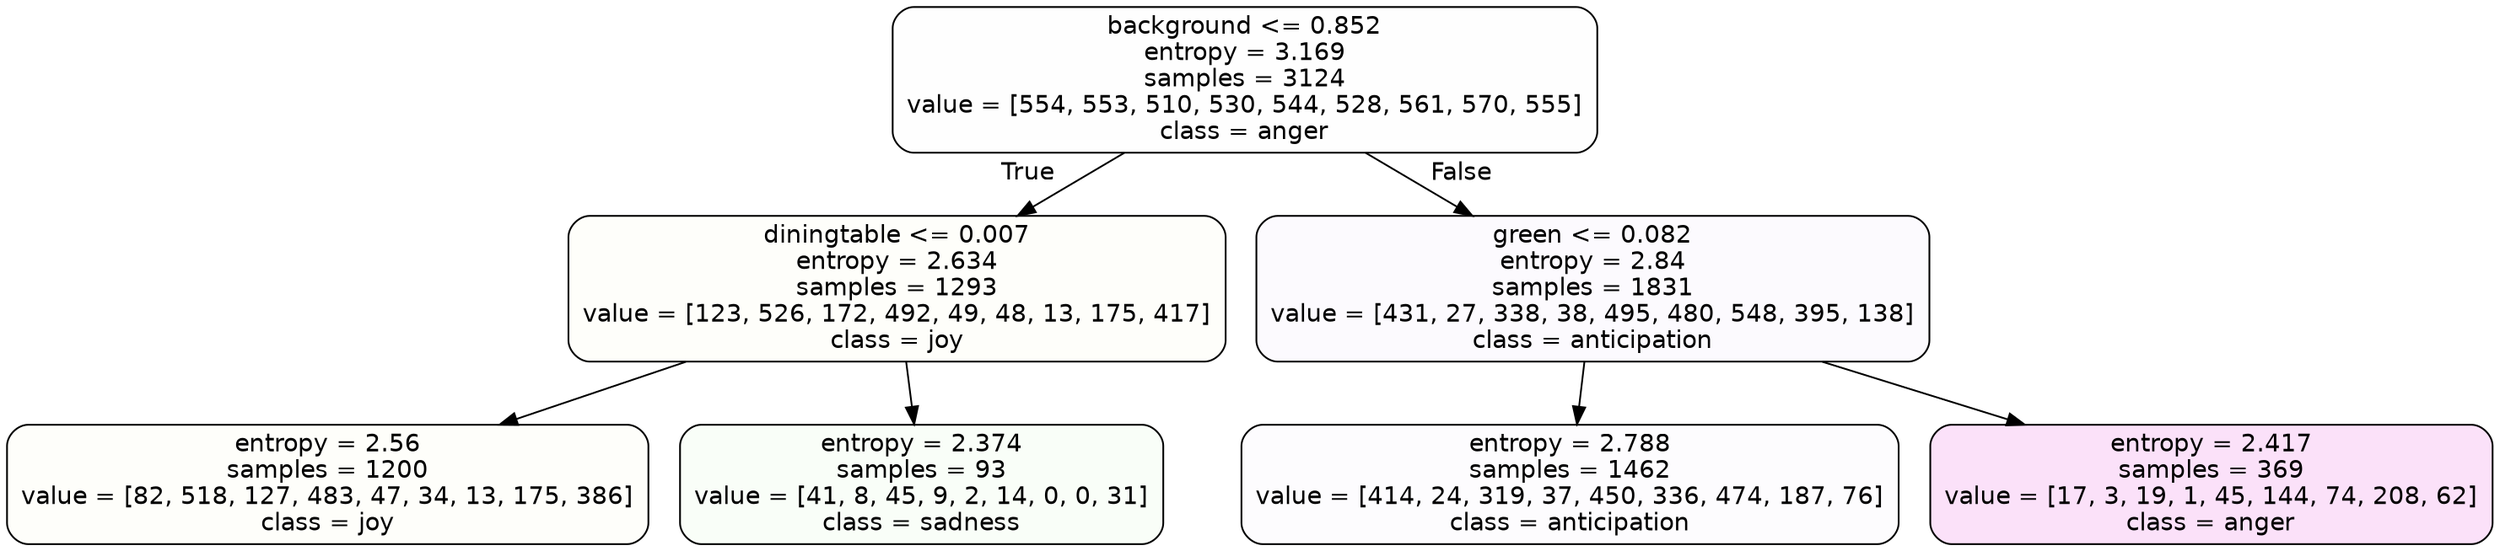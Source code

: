 digraph Tree {
node [shape=box, style="filled, rounded", color="black", fontname=helvetica] ;
edge [fontname=helvetica] ;
0 [label="background <= 0.852\nentropy = 3.169\nsamples = 3124\nvalue = [554, 553, 510, 530, 544, 528, 561, 570, 555]\nclass = anger", fillcolor="#e539d701"] ;
1 [label="diningtable <= 0.007\nentropy = 2.634\nsamples = 1293\nvalue = [123, 526, 172, 492, 49, 48, 13, 175, 417]\nclass = joy", fillcolor="#d7e53906"] ;
0 -> 1 [labeldistance=2.5, labelangle=45, headlabel="True"] ;
2 [label="entropy = 2.56\nsamples = 1200\nvalue = [82, 518, 127, 483, 47, 34, 13, 175, 386]\nclass = joy", fillcolor="#d7e53906"] ;
1 -> 2 ;
3 [label="entropy = 2.374\nsamples = 93\nvalue = [41, 8, 45, 9, 2, 14, 0, 0, 31]\nclass = sadness", fillcolor="#64e53909"] ;
1 -> 3 ;
4 [label="green <= 0.082\nentropy = 2.84\nsamples = 1831\nvalue = [431, 27, 338, 38, 495, 480, 548, 395, 138]\nclass = anticipation", fillcolor="#8139e506"] ;
0 -> 4 [labeldistance=2.5, labelangle=-45, headlabel="False"] ;
5 [label="entropy = 2.788\nsamples = 1462\nvalue = [414, 24, 319, 37, 450, 336, 474, 187, 76]\nclass = anticipation", fillcolor="#8139e503"] ;
4 -> 5 ;
6 [label="entropy = 2.417\nsamples = 369\nvalue = [17, 3, 19, 1, 45, 144, 74, 208, 62]\nclass = anger", fillcolor="#e539d726"] ;
4 -> 6 ;
}